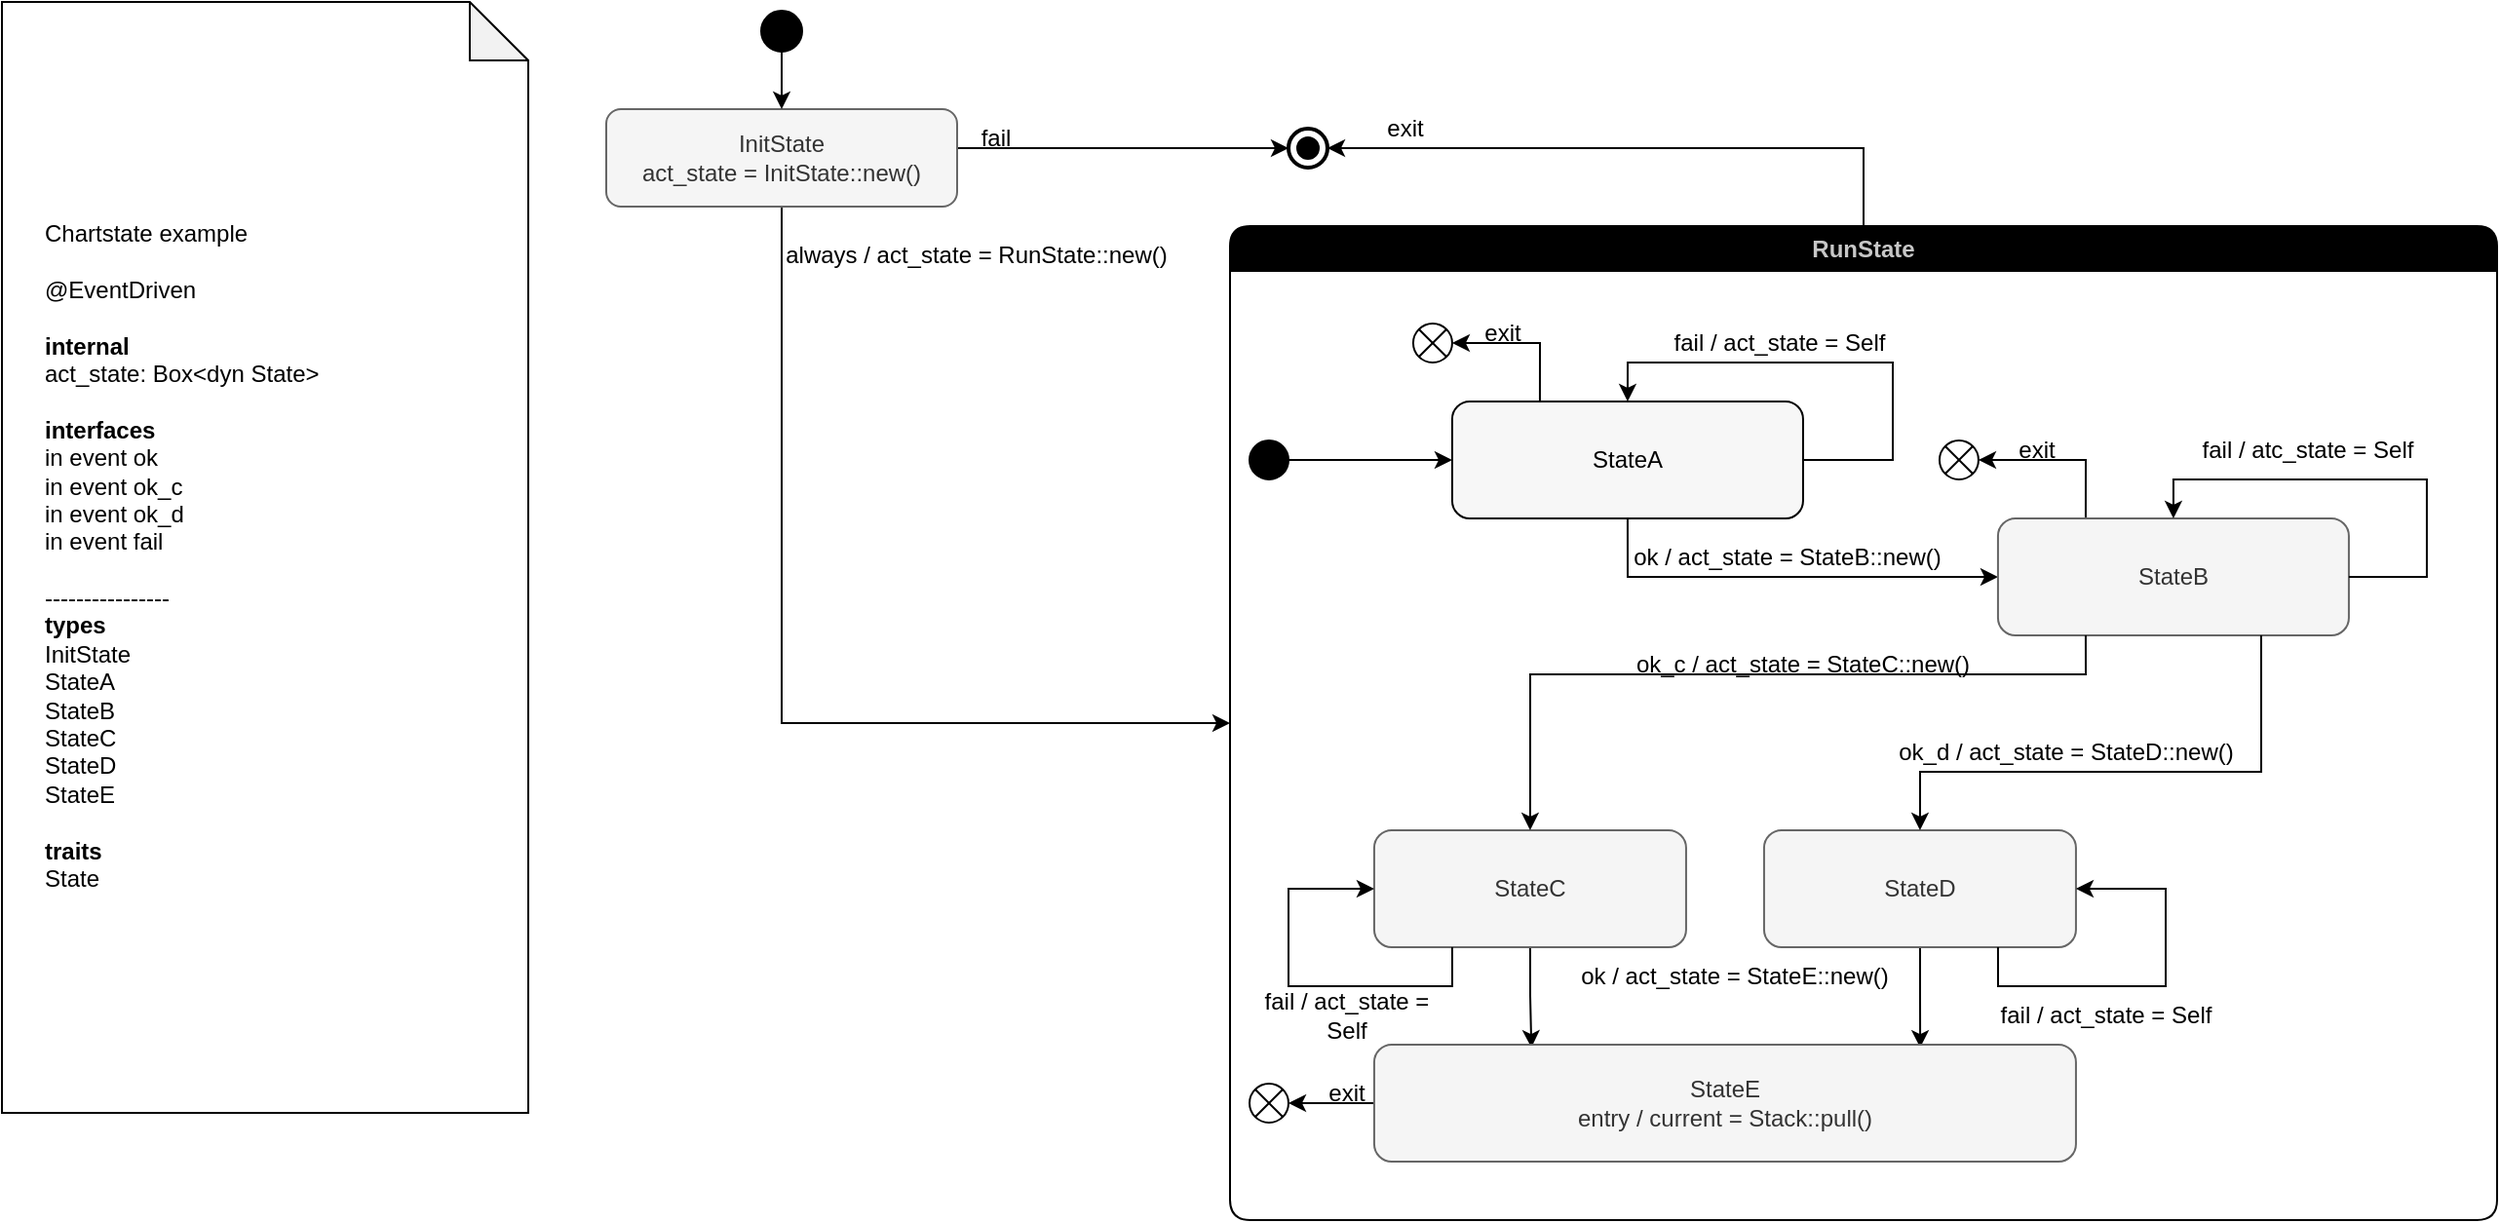 <mxfile version="20.8.11" type="github">
  <diagram id="C5RBs43oDa-KdzZeNtuy" name="Page-1">
    <mxGraphModel dx="2022" dy="663" grid="1" gridSize="10" guides="1" tooltips="1" connect="1" arrows="1" fold="1" page="1" pageScale="1" pageWidth="827" pageHeight="1169" math="0" shadow="0">
      <root>
        <mxCell id="WIyWlLk6GJQsqaUBKTNV-0" />
        <mxCell id="WIyWlLk6GJQsqaUBKTNV-1" parent="WIyWlLk6GJQsqaUBKTNV-0" />
        <mxCell id="WplIWPO1-8t7H5gS-aHQ-6" style="edgeStyle=orthogonalEdgeStyle;rounded=0;orthogonalLoop=1;jettySize=auto;html=1;exitX=1;exitY=0.5;exitDx=0;exitDy=0;entryX=0;entryY=0.5;entryDx=0;entryDy=0;entryPerimeter=0;fontColor=#000000;" edge="1" parent="WIyWlLk6GJQsqaUBKTNV-1" source="WIyWlLk6GJQsqaUBKTNV-3" target="WplIWPO1-8t7H5gS-aHQ-52">
          <mxGeometry relative="1" as="geometry">
            <mxPoint x="80" y="40.0" as="targetPoint" />
            <Array as="points">
              <mxPoint x="350" y="90" />
              <mxPoint x="350" y="90" />
            </Array>
          </mxGeometry>
        </mxCell>
        <mxCell id="WplIWPO1-8t7H5gS-aHQ-11" style="edgeStyle=orthogonalEdgeStyle;rounded=0;orthogonalLoop=1;jettySize=auto;html=1;exitX=0.5;exitY=1;exitDx=0;exitDy=0;entryX=0;entryY=0.5;entryDx=0;entryDy=0;strokeColor=default;fontColor=#000000;" edge="1" parent="WIyWlLk6GJQsqaUBKTNV-1" source="WIyWlLk6GJQsqaUBKTNV-3" target="WplIWPO1-8t7H5gS-aHQ-2">
          <mxGeometry relative="1" as="geometry" />
        </mxCell>
        <mxCell id="WIyWlLk6GJQsqaUBKTNV-3" value="&lt;div&gt;InitState&lt;/div&gt;&lt;div&gt;act_state = InitState::new()&lt;br&gt;&lt;/div&gt;" style="rounded=1;whiteSpace=wrap;html=1;fontSize=12;glass=0;strokeWidth=1;shadow=0;fillColor=#f5f5f5;fontColor=#333333;strokeColor=#666666;" parent="WIyWlLk6GJQsqaUBKTNV-1" vertex="1">
          <mxGeometry x="130" y="70" width="180" height="50" as="geometry" />
        </mxCell>
        <mxCell id="WplIWPO1-8t7H5gS-aHQ-1" style="edgeStyle=orthogonalEdgeStyle;rounded=0;orthogonalLoop=1;jettySize=auto;html=1;entryX=0.5;entryY=0;entryDx=0;entryDy=0;" edge="1" parent="WIyWlLk6GJQsqaUBKTNV-1" source="WplIWPO1-8t7H5gS-aHQ-0" target="WIyWlLk6GJQsqaUBKTNV-3">
          <mxGeometry relative="1" as="geometry" />
        </mxCell>
        <mxCell id="WplIWPO1-8t7H5gS-aHQ-0" value="" style="strokeWidth=2;html=1;shape=mxgraph.flowchart.start_2;whiteSpace=wrap;fillColor=#000000;" vertex="1" parent="WIyWlLk6GJQsqaUBKTNV-1">
          <mxGeometry x="210" y="20" width="20" height="20" as="geometry" />
        </mxCell>
        <mxCell id="WplIWPO1-8t7H5gS-aHQ-68" style="edgeStyle=orthogonalEdgeStyle;rounded=0;orthogonalLoop=1;jettySize=auto;html=1;exitX=0.5;exitY=0;exitDx=0;exitDy=0;entryX=1;entryY=0.5;entryDx=0;entryDy=0;entryPerimeter=0;strokeColor=default;fontColor=#000000;startArrow=none;startFill=0;endArrow=classic;endFill=1;" edge="1" parent="WIyWlLk6GJQsqaUBKTNV-1" source="WplIWPO1-8t7H5gS-aHQ-2" target="WplIWPO1-8t7H5gS-aHQ-52">
          <mxGeometry relative="1" as="geometry" />
        </mxCell>
        <mxCell id="WplIWPO1-8t7H5gS-aHQ-2" value="&lt;font color=&quot;#C7C7C7&quot;&gt;RunState&lt;/font&gt;" style="swimlane;whiteSpace=wrap;html=1;fillColor=#000000;rounded=1;" vertex="1" parent="WIyWlLk6GJQsqaUBKTNV-1">
          <mxGeometry x="450" y="130" width="650" height="510" as="geometry">
            <mxRectangle x="450" y="130" width="156" height="50" as="alternateBounds" />
          </mxGeometry>
        </mxCell>
        <mxCell id="WplIWPO1-8t7H5gS-aHQ-29" style="edgeStyle=orthogonalEdgeStyle;rounded=0;orthogonalLoop=1;jettySize=auto;html=1;exitX=0.5;exitY=1;exitDx=0;exitDy=0;entryX=0;entryY=0.5;entryDx=0;entryDy=0;strokeColor=default;fontColor=#000000;" edge="1" parent="WplIWPO1-8t7H5gS-aHQ-2" source="WplIWPO1-8t7H5gS-aHQ-4" target="WplIWPO1-8t7H5gS-aHQ-12">
          <mxGeometry relative="1" as="geometry" />
        </mxCell>
        <mxCell id="WplIWPO1-8t7H5gS-aHQ-61" style="edgeStyle=orthogonalEdgeStyle;rounded=0;orthogonalLoop=1;jettySize=auto;html=1;exitX=0.25;exitY=0;exitDx=0;exitDy=0;entryX=1;entryY=0.5;entryDx=0;entryDy=0;entryPerimeter=0;strokeColor=default;fontColor=#000000;" edge="1" parent="WplIWPO1-8t7H5gS-aHQ-2" source="WplIWPO1-8t7H5gS-aHQ-4" target="WplIWPO1-8t7H5gS-aHQ-57">
          <mxGeometry relative="1" as="geometry" />
        </mxCell>
        <mxCell id="WplIWPO1-8t7H5gS-aHQ-4" value="&lt;div&gt;StateA&lt;/div&gt;" style="whiteSpace=wrap;html=1;fontColor=#000000;fillColor=#F7F7F7;rounded=1;" vertex="1" parent="WplIWPO1-8t7H5gS-aHQ-2">
          <mxGeometry x="113.97" y="90" width="180" height="60" as="geometry" />
        </mxCell>
        <mxCell id="WplIWPO1-8t7H5gS-aHQ-10" style="edgeStyle=orthogonalEdgeStyle;rounded=0;orthogonalLoop=1;jettySize=auto;html=1;entryX=0;entryY=0.5;entryDx=0;entryDy=0;strokeColor=default;fontColor=#000000;exitX=1;exitY=0.5;exitDx=0;exitDy=0;" edge="1" parent="WplIWPO1-8t7H5gS-aHQ-2" source="WplIWPO1-8t7H5gS-aHQ-9" target="WplIWPO1-8t7H5gS-aHQ-4">
          <mxGeometry relative="1" as="geometry">
            <mxPoint x="73.97" y="120.0" as="sourcePoint" />
          </mxGeometry>
        </mxCell>
        <mxCell id="WplIWPO1-8t7H5gS-aHQ-9" value="" style="ellipse;whiteSpace=wrap;html=1;rounded=1;fontColor=#000000;fillColor=#000000;" vertex="1" parent="WplIWPO1-8t7H5gS-aHQ-2">
          <mxGeometry x="10" y="110" width="20" height="20" as="geometry" />
        </mxCell>
        <mxCell id="WplIWPO1-8t7H5gS-aHQ-14" value="ok / act_state = StateB::new()" style="text;strokeColor=none;align=center;fillColor=none;html=1;verticalAlign=middle;whiteSpace=wrap;rounded=0;fontColor=#000000;" vertex="1" parent="WplIWPO1-8t7H5gS-aHQ-2">
          <mxGeometry x="187.94" y="150" width="196.03" height="40" as="geometry" />
        </mxCell>
        <mxCell id="WplIWPO1-8t7H5gS-aHQ-18" style="edgeStyle=orthogonalEdgeStyle;rounded=0;orthogonalLoop=1;jettySize=auto;html=1;exitX=1;exitY=0.5;exitDx=0;exitDy=0;strokeColor=default;fontColor=#000000;entryX=0.5;entryY=0;entryDx=0;entryDy=0;" edge="1" parent="WplIWPO1-8t7H5gS-aHQ-2" source="WplIWPO1-8t7H5gS-aHQ-4" target="WplIWPO1-8t7H5gS-aHQ-4">
          <mxGeometry relative="1" as="geometry">
            <mxPoint x="313.97" y="220" as="targetPoint" />
            <Array as="points">
              <mxPoint x="340" y="120" />
              <mxPoint x="340" y="70" />
              <mxPoint x="204" y="70" />
            </Array>
          </mxGeometry>
        </mxCell>
        <mxCell id="WplIWPO1-8t7H5gS-aHQ-19" value="fail / act_state = Self" style="text;strokeColor=none;align=center;fillColor=none;html=1;verticalAlign=middle;whiteSpace=wrap;rounded=0;fontColor=#000000;" vertex="1" parent="WplIWPO1-8t7H5gS-aHQ-2">
          <mxGeometry x="223.97" y="45" width="116.03" height="30" as="geometry" />
        </mxCell>
        <mxCell id="WplIWPO1-8t7H5gS-aHQ-41" style="edgeStyle=orthogonalEdgeStyle;rounded=0;orthogonalLoop=1;jettySize=auto;html=1;entryX=0.778;entryY=0.026;entryDx=0;entryDy=0;strokeColor=default;fontColor=#000000;entryPerimeter=0;" edge="1" parent="WplIWPO1-8t7H5gS-aHQ-2" source="WplIWPO1-8t7H5gS-aHQ-21" target="WplIWPO1-8t7H5gS-aHQ-36">
          <mxGeometry relative="1" as="geometry" />
        </mxCell>
        <mxCell id="WplIWPO1-8t7H5gS-aHQ-21" value="&lt;div&gt;StateD&lt;/div&gt;" style="whiteSpace=wrap;html=1;rounded=1;fontColor=#333333;fillColor=#f5f5f5;strokeColor=#666666;" vertex="1" parent="WplIWPO1-8t7H5gS-aHQ-2">
          <mxGeometry x="273.97" y="310" width="160" height="60" as="geometry" />
        </mxCell>
        <mxCell id="WplIWPO1-8t7H5gS-aHQ-42" style="edgeStyle=orthogonalEdgeStyle;rounded=0;orthogonalLoop=1;jettySize=auto;html=1;exitX=0.5;exitY=1;exitDx=0;exitDy=0;entryX=0.224;entryY=0.026;entryDx=0;entryDy=0;strokeColor=default;fontColor=#000000;entryPerimeter=0;" edge="1" parent="WplIWPO1-8t7H5gS-aHQ-2" source="WplIWPO1-8t7H5gS-aHQ-20" target="WplIWPO1-8t7H5gS-aHQ-36">
          <mxGeometry relative="1" as="geometry" />
        </mxCell>
        <mxCell id="WplIWPO1-8t7H5gS-aHQ-20" value="&lt;div&gt;StateC&lt;/div&gt;" style="whiteSpace=wrap;html=1;rounded=1;fontColor=#333333;fillColor=#f5f5f5;strokeColor=#666666;" vertex="1" parent="WplIWPO1-8t7H5gS-aHQ-2">
          <mxGeometry x="73.97" y="310" width="160" height="60" as="geometry" />
        </mxCell>
        <mxCell id="WplIWPO1-8t7H5gS-aHQ-27" value="ok_c / act_state = StateC::new()" style="text;strokeColor=none;align=center;fillColor=none;html=1;verticalAlign=middle;whiteSpace=wrap;rounded=0;fontColor=#000000;" vertex="1" parent="WplIWPO1-8t7H5gS-aHQ-2">
          <mxGeometry x="178.97" y="210" width="230" height="30" as="geometry" />
        </mxCell>
        <mxCell id="WplIWPO1-8t7H5gS-aHQ-62" style="edgeStyle=orthogonalEdgeStyle;rounded=0;orthogonalLoop=1;jettySize=auto;html=1;exitX=0.25;exitY=0;exitDx=0;exitDy=0;entryX=1;entryY=0.5;entryDx=0;entryDy=0;entryPerimeter=0;strokeColor=default;fontColor=#000000;" edge="1" parent="WplIWPO1-8t7H5gS-aHQ-2" source="WplIWPO1-8t7H5gS-aHQ-12" target="WplIWPO1-8t7H5gS-aHQ-56">
          <mxGeometry relative="1" as="geometry" />
        </mxCell>
        <mxCell id="WplIWPO1-8t7H5gS-aHQ-12" value="&lt;div&gt;StateB&lt;/div&gt;" style="whiteSpace=wrap;html=1;rounded=1;fontColor=#333333;fillColor=#f5f5f5;strokeColor=#666666;" vertex="1" parent="WplIWPO1-8t7H5gS-aHQ-2">
          <mxGeometry x="393.97" y="150" width="180" height="60" as="geometry" />
        </mxCell>
        <mxCell id="WplIWPO1-8t7H5gS-aHQ-23" style="edgeStyle=orthogonalEdgeStyle;rounded=0;orthogonalLoop=1;jettySize=auto;html=1;exitX=0.75;exitY=1;exitDx=0;exitDy=0;strokeColor=default;fontColor=#000000;entryX=0.5;entryY=0;entryDx=0;entryDy=0;" edge="1" parent="WplIWPO1-8t7H5gS-aHQ-2" source="WplIWPO1-8t7H5gS-aHQ-12" target="WplIWPO1-8t7H5gS-aHQ-21">
          <mxGeometry relative="1" as="geometry">
            <Array as="points">
              <mxPoint x="528.97" y="280" />
              <mxPoint x="353.97" y="280" />
            </Array>
          </mxGeometry>
        </mxCell>
        <mxCell id="WplIWPO1-8t7H5gS-aHQ-24" style="edgeStyle=orthogonalEdgeStyle;rounded=0;orthogonalLoop=1;jettySize=auto;html=1;exitX=0.25;exitY=1;exitDx=0;exitDy=0;entryX=0.5;entryY=0;entryDx=0;entryDy=0;strokeColor=default;fontColor=#000000;" edge="1" parent="WplIWPO1-8t7H5gS-aHQ-2" source="WplIWPO1-8t7H5gS-aHQ-12" target="WplIWPO1-8t7H5gS-aHQ-20">
          <mxGeometry relative="1" as="geometry">
            <Array as="points">
              <mxPoint x="438.97" y="230" />
              <mxPoint x="153.97" y="230" />
            </Array>
          </mxGeometry>
        </mxCell>
        <mxCell id="WplIWPO1-8t7H5gS-aHQ-28" value="ok_d / act_state = StateD::new()" style="text;strokeColor=none;align=center;fillColor=none;html=1;verticalAlign=middle;whiteSpace=wrap;rounded=0;fontColor=#000000;" vertex="1" parent="WplIWPO1-8t7H5gS-aHQ-2">
          <mxGeometry x="313.97" y="255" width="230" height="30" as="geometry" />
        </mxCell>
        <mxCell id="WplIWPO1-8t7H5gS-aHQ-33" value="" style="edgeStyle=none;orthogonalLoop=1;jettySize=auto;html=1;rounded=0;strokeColor=default;fontColor=#000000;entryX=0.5;entryY=0;entryDx=0;entryDy=0;exitX=1;exitY=0.5;exitDx=0;exitDy=0;" edge="1" parent="WplIWPO1-8t7H5gS-aHQ-2" source="WplIWPO1-8t7H5gS-aHQ-12" target="WplIWPO1-8t7H5gS-aHQ-12">
          <mxGeometry width="80" relative="1" as="geometry">
            <mxPoint x="408.97" y="110" as="sourcePoint" />
            <mxPoint x="488.97" y="110" as="targetPoint" />
            <Array as="points">
              <mxPoint x="613.97" y="180" />
              <mxPoint x="613.97" y="130" />
              <mxPoint x="483.97" y="130" />
            </Array>
          </mxGeometry>
        </mxCell>
        <mxCell id="WplIWPO1-8t7H5gS-aHQ-35" value="fail / atc_state = Self" style="text;strokeColor=none;align=center;fillColor=none;html=1;verticalAlign=middle;whiteSpace=wrap;rounded=0;fontColor=#000000;" vertex="1" parent="WplIWPO1-8t7H5gS-aHQ-2">
          <mxGeometry x="460" y="100" width="186.03" height="30" as="geometry" />
        </mxCell>
        <mxCell id="WplIWPO1-8t7H5gS-aHQ-49" style="edgeStyle=orthogonalEdgeStyle;rounded=0;orthogonalLoop=1;jettySize=auto;html=1;exitX=0;exitY=0.5;exitDx=0;exitDy=0;entryX=1;entryY=0.5;entryDx=0;entryDy=0;entryPerimeter=0;strokeColor=default;fontColor=#000000;" edge="1" parent="WplIWPO1-8t7H5gS-aHQ-2" source="WplIWPO1-8t7H5gS-aHQ-36" target="WplIWPO1-8t7H5gS-aHQ-48">
          <mxGeometry relative="1" as="geometry" />
        </mxCell>
        <mxCell id="WplIWPO1-8t7H5gS-aHQ-36" value="&lt;div&gt;StateE&lt;/div&gt;&lt;div&gt;entry / current = Stack::pull()&lt;br&gt;&lt;/div&gt;" style="whiteSpace=wrap;html=1;rounded=1;fontColor=#333333;fillColor=#f5f5f5;strokeColor=#666666;" vertex="1" parent="WplIWPO1-8t7H5gS-aHQ-2">
          <mxGeometry x="73.97" y="420" width="360" height="60" as="geometry" />
        </mxCell>
        <mxCell id="WplIWPO1-8t7H5gS-aHQ-39" value="ok / act_state = StateE::new()" style="text;strokeColor=none;align=center;fillColor=none;html=1;verticalAlign=middle;whiteSpace=wrap;rounded=0;fontColor=#000000;" vertex="1" parent="WplIWPO1-8t7H5gS-aHQ-2">
          <mxGeometry x="153.97" y="370" width="210" height="30" as="geometry" />
        </mxCell>
        <mxCell id="WplIWPO1-8t7H5gS-aHQ-43" style="edgeStyle=orthogonalEdgeStyle;rounded=0;orthogonalLoop=1;jettySize=auto;html=1;exitX=0.75;exitY=1;exitDx=0;exitDy=0;entryX=1;entryY=0.5;entryDx=0;entryDy=0;strokeColor=default;fontColor=#000000;" edge="1" parent="WplIWPO1-8t7H5gS-aHQ-2" source="WplIWPO1-8t7H5gS-aHQ-21" target="WplIWPO1-8t7H5gS-aHQ-21">
          <mxGeometry relative="1" as="geometry">
            <Array as="points">
              <mxPoint x="394" y="390" />
              <mxPoint x="480" y="390" />
              <mxPoint x="480" y="340" />
            </Array>
          </mxGeometry>
        </mxCell>
        <mxCell id="WplIWPO1-8t7H5gS-aHQ-44" value="fail / act_state = Self" style="text;strokeColor=none;align=center;fillColor=none;html=1;verticalAlign=middle;whiteSpace=wrap;rounded=0;fontColor=#000000;" vertex="1" parent="WplIWPO1-8t7H5gS-aHQ-2">
          <mxGeometry x="393.97" y="390" width="111.03" height="30" as="geometry" />
        </mxCell>
        <mxCell id="WplIWPO1-8t7H5gS-aHQ-45" style="edgeStyle=orthogonalEdgeStyle;rounded=0;orthogonalLoop=1;jettySize=auto;html=1;exitX=0.25;exitY=1;exitDx=0;exitDy=0;entryX=0;entryY=0.5;entryDx=0;entryDy=0;strokeColor=default;fontColor=#000000;" edge="1" parent="WplIWPO1-8t7H5gS-aHQ-2" source="WplIWPO1-8t7H5gS-aHQ-20" target="WplIWPO1-8t7H5gS-aHQ-20">
          <mxGeometry relative="1" as="geometry">
            <Array as="points">
              <mxPoint x="114" y="390" />
              <mxPoint x="30" y="390" />
              <mxPoint x="30" y="340" />
            </Array>
          </mxGeometry>
        </mxCell>
        <mxCell id="WplIWPO1-8t7H5gS-aHQ-46" value="fail / act_state = Self" style="text;strokeColor=none;align=center;fillColor=none;html=1;verticalAlign=middle;whiteSpace=wrap;rounded=0;fontColor=#000000;" vertex="1" parent="WplIWPO1-8t7H5gS-aHQ-2">
          <mxGeometry x="5" y="390" width="110" height="30" as="geometry" />
        </mxCell>
        <mxCell id="WplIWPO1-8t7H5gS-aHQ-48" value="" style="verticalLabelPosition=bottom;verticalAlign=top;html=1;shape=mxgraph.flowchart.or;rounded=1;fontColor=#000000;fillColor=none;" vertex="1" parent="WplIWPO1-8t7H5gS-aHQ-2">
          <mxGeometry x="10" y="440" width="20" height="20" as="geometry" />
        </mxCell>
        <mxCell id="WplIWPO1-8t7H5gS-aHQ-50" value="exit" style="text;strokeColor=none;align=center;fillColor=none;html=1;verticalAlign=middle;whiteSpace=wrap;rounded=0;fontColor=#000000;" vertex="1" parent="WplIWPO1-8t7H5gS-aHQ-2">
          <mxGeometry x="30" y="430" width="60" height="30" as="geometry" />
        </mxCell>
        <mxCell id="WplIWPO1-8t7H5gS-aHQ-56" value="" style="verticalLabelPosition=bottom;verticalAlign=top;html=1;shape=mxgraph.flowchart.or;rounded=1;fontColor=#000000;fillColor=none;" vertex="1" parent="WplIWPO1-8t7H5gS-aHQ-2">
          <mxGeometry x="363.97" y="110" width="20" height="20" as="geometry" />
        </mxCell>
        <mxCell id="WplIWPO1-8t7H5gS-aHQ-57" value="" style="verticalLabelPosition=bottom;verticalAlign=top;html=1;shape=mxgraph.flowchart.or;rounded=1;fontColor=#000000;fillColor=none;" vertex="1" parent="WplIWPO1-8t7H5gS-aHQ-2">
          <mxGeometry x="93.97" y="50" width="20" height="20" as="geometry" />
        </mxCell>
        <mxCell id="WplIWPO1-8t7H5gS-aHQ-63" value="exit" style="text;strokeColor=none;align=center;fillColor=none;html=1;verticalAlign=middle;whiteSpace=wrap;rounded=0;fontColor=#000000;" vertex="1" parent="WplIWPO1-8t7H5gS-aHQ-2">
          <mxGeometry x="110" y="40" width="60" height="30" as="geometry" />
        </mxCell>
        <mxCell id="WplIWPO1-8t7H5gS-aHQ-64" value="exit" style="text;strokeColor=none;align=center;fillColor=none;html=1;verticalAlign=middle;whiteSpace=wrap;rounded=0;fontColor=#000000;" vertex="1" parent="WplIWPO1-8t7H5gS-aHQ-2">
          <mxGeometry x="383.97" y="100" width="60" height="30" as="geometry" />
        </mxCell>
        <mxCell id="WplIWPO1-8t7H5gS-aHQ-3" value="&lt;font color=&quot;#000000&quot;&gt;always / act_state = RunState::new()&lt;br&gt;&lt;/font&gt;" style="text;html=1;strokeColor=none;fillColor=none;align=center;verticalAlign=middle;whiteSpace=wrap;rounded=0;fontColor=#C7C7C7;" vertex="1" parent="WIyWlLk6GJQsqaUBKTNV-1">
          <mxGeometry x="220" y="130" width="200" height="30" as="geometry" />
        </mxCell>
        <mxCell id="WplIWPO1-8t7H5gS-aHQ-7" value="fail" style="text;html=1;strokeColor=none;fillColor=none;align=center;verticalAlign=middle;whiteSpace=wrap;rounded=0;fontColor=#000000;" vertex="1" parent="WIyWlLk6GJQsqaUBKTNV-1">
          <mxGeometry x="300" y="75" width="60" height="20" as="geometry" />
        </mxCell>
        <mxCell id="WplIWPO1-8t7H5gS-aHQ-51" value="" style="strokeWidth=2;html=1;shape=mxgraph.flowchart.start_2;whiteSpace=wrap;fillColor=#000000;" vertex="1" parent="WIyWlLk6GJQsqaUBKTNV-1">
          <mxGeometry x="485" y="85" width="10" height="10" as="geometry" />
        </mxCell>
        <mxCell id="WplIWPO1-8t7H5gS-aHQ-52" value="" style="strokeWidth=2;html=1;shape=mxgraph.flowchart.start_2;whiteSpace=wrap;fillColor=none;" vertex="1" parent="WIyWlLk6GJQsqaUBKTNV-1">
          <mxGeometry x="480" y="80" width="20" height="20" as="geometry" />
        </mxCell>
        <mxCell id="WplIWPO1-8t7H5gS-aHQ-54" value="exit" style="text;strokeColor=none;align=center;fillColor=none;html=1;verticalAlign=middle;whiteSpace=wrap;rounded=0;fontColor=#000000;" vertex="1" parent="WIyWlLk6GJQsqaUBKTNV-1">
          <mxGeometry x="510" y="65" width="60" height="30" as="geometry" />
        </mxCell>
        <mxCell id="WplIWPO1-8t7H5gS-aHQ-70" value="&lt;br&gt;&lt;div&gt;&lt;br&gt;&lt;/div&gt;&lt;div&gt;&lt;br&gt;&lt;/div&gt;" style="shape=note;whiteSpace=wrap;html=1;backgroundOutline=1;darkOpacity=0.05;rounded=1;fontColor=#000000;fillColor=none;verticalAlign=top;" vertex="1" parent="WIyWlLk6GJQsqaUBKTNV-1">
          <mxGeometry x="-180" y="15" width="270" height="570" as="geometry" />
        </mxCell>
        <mxCell id="WplIWPO1-8t7H5gS-aHQ-72" value="&lt;div&gt;Chartstate example&lt;/div&gt;&lt;div&gt;&lt;br&gt;&lt;/div&gt;&lt;div&gt;@EventDriven&lt;/div&gt;&lt;div&gt;&lt;br&gt;&lt;/div&gt;&lt;div&gt;&lt;b&gt;internal&lt;/b&gt;&lt;/div&gt;&lt;div&gt;act_state: Box&amp;lt;dyn State&amp;gt;&lt;br&gt;&lt;/div&gt;&lt;div&gt;&lt;br&gt;&lt;/div&gt;&lt;div align=&quot;left&quot;&gt;&lt;b&gt;interfaces&lt;/b&gt;&lt;/div&gt;&lt;div align=&quot;left&quot;&gt;in event ok&lt;/div&gt;&lt;div align=&quot;left&quot;&gt;in event ok_c&lt;/div&gt;&lt;div align=&quot;left&quot;&gt;in event ok_d&lt;br&gt;&lt;/div&gt;&lt;div align=&quot;left&quot;&gt;in event fail&lt;/div&gt;&lt;div align=&quot;left&quot;&gt;&lt;br&gt;&lt;/div&gt;&lt;div align=&quot;left&quot;&gt;----------------&lt;br&gt;&lt;/div&gt;&lt;div align=&quot;left&quot;&gt;&lt;b&gt;types&lt;/b&gt;&lt;/div&gt;&lt;div align=&quot;left&quot;&gt;InitState&lt;br&gt;&lt;/div&gt;&lt;div align=&quot;left&quot;&gt;StateA&lt;/div&gt;&lt;div align=&quot;left&quot;&gt;StateB&lt;/div&gt;&lt;div align=&quot;left&quot;&gt;StateC&lt;/div&gt;&lt;div align=&quot;left&quot;&gt;StateD&lt;/div&gt;&lt;div align=&quot;left&quot;&gt;StateE&lt;/div&gt;&lt;div align=&quot;left&quot;&gt;&lt;br&gt;&lt;/div&gt;&lt;div align=&quot;left&quot;&gt;&lt;b&gt;traits&lt;/b&gt;&lt;/div&gt;&lt;div align=&quot;left&quot;&gt;State&lt;br&gt;&lt;/div&gt;" style="text;whiteSpace=wrap;html=1;fontColor=#000000;" vertex="1" parent="WIyWlLk6GJQsqaUBKTNV-1">
          <mxGeometry x="-160" y="120" width="200" height="430" as="geometry" />
        </mxCell>
      </root>
    </mxGraphModel>
  </diagram>
</mxfile>
